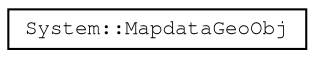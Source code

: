 digraph "Graphical Class Hierarchy"
{
 // LATEX_PDF_SIZE
  edge [fontname="FreeMono",fontsize="10",labelfontname="FreeMono",labelfontsize="10"];
  node [fontname="FreeMono",fontsize="10",shape=record];
  rankdir="LR";
  Node0 [label="System::MapdataGeoObj",height=0.2,width=0.4,color="black", fillcolor="white", style="filled",URL="$class_system_1_1_mapdata_geo_obj.html",tooltip=" "];
}
